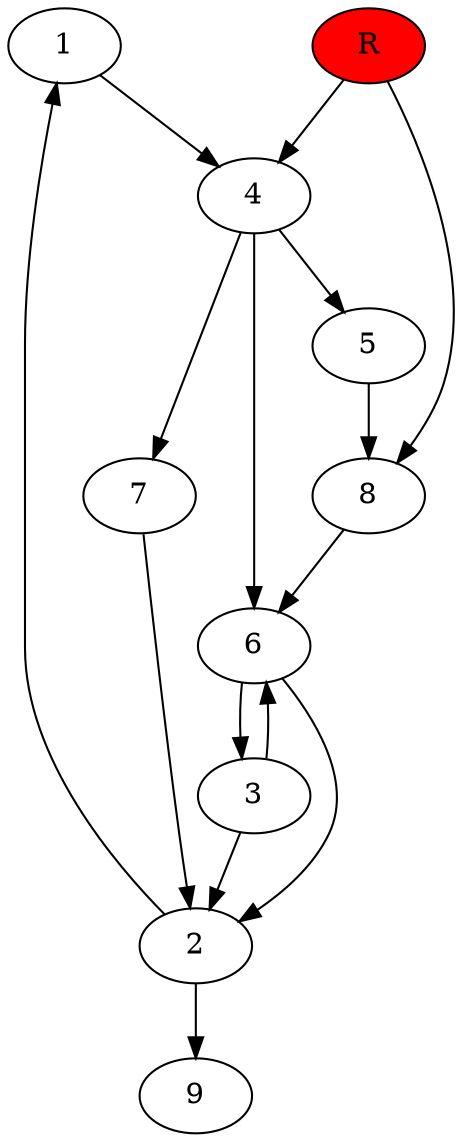 digraph prb79173 {
	1
	2
	3
	4
	5
	6
	7
	8
	R [fillcolor="#ff0000" style=filled]
	1 -> 4
	2 -> 1
	2 -> 9
	3 -> 2
	3 -> 6
	4 -> 5
	4 -> 6
	4 -> 7
	5 -> 8
	6 -> 2
	6 -> 3
	7 -> 2
	8 -> 6
	R -> 4
	R -> 8
}
